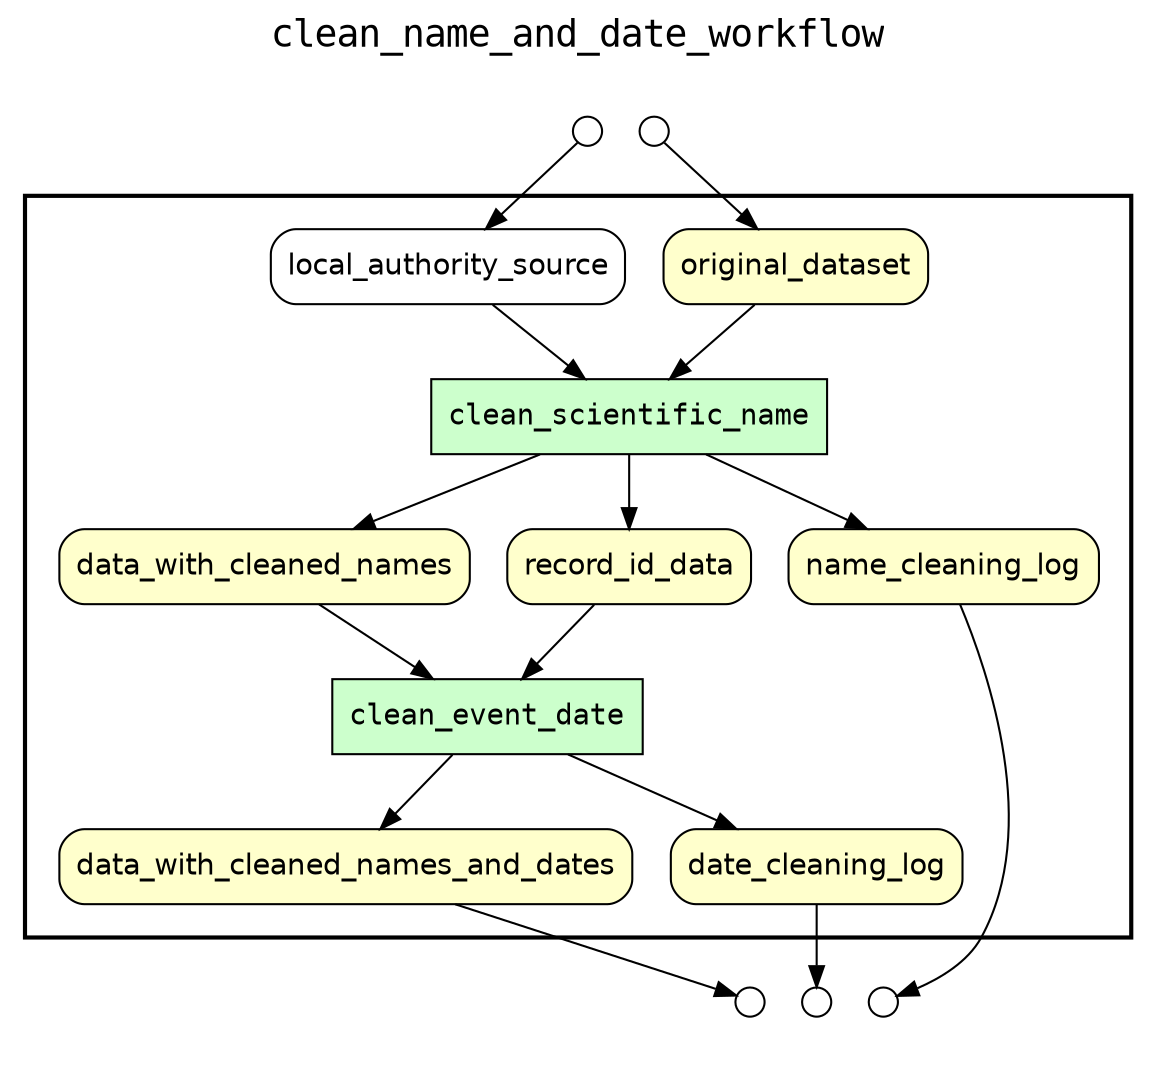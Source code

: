 
digraph yw_data_view {
rankdir=TB
fontname=Courier; fontsize=18; labelloc=t
label="clean_name_and_date_workflow"
subgraph cluster_workflow { label=""; color=black; penwidth=2
subgraph cluster_workflow_inner { label=""; color=white
node[shape=box style="filled" fillcolor="#CCFFCC" peripheries=1 fontname=Courier]
node[shape=box style="filled" fillcolor="#CCFFCC" peripheries=1 fontname=Courier]
clean_scientific_name
clean_event_date
node[shape=box style="rounded,filled" fillcolor="#FFFFCC" peripheries=1 fontname=Helvetica]
original_dataset
data_with_cleaned_names
name_cleaning_log
record_id_data
data_with_cleaned_names_and_dates
date_cleaning_log
node[shape=box style="rounded,filled" fillcolor="#FFFFFF" peripheries=1 fontname=Helvetica]
local_authority_source
}}
subgraph cluster_inflows { label=""; color=white; penwidth=2
subgraph cluster_inflows_inner { label=""; color=white
node[shape=circle fillcolor="#FFFFFF" peripheries=1 width=0.2]
original_dataset_inflow [label=""]
local_authority_source_inflow [label=""]
}}
subgraph cluster_outflows { label=""; color=white; penwidth=2
subgraph cluster_outflows_inner { label=""; color=white
node[shape=circle fillcolor="#FFFFFF" peripheries=1 width=0.2]
date_cleaning_log_outflow [label=""]
data_with_cleaned_names_and_dates_outflow [label=""]
name_cleaning_log_outflow [label=""]
}}
local_authority_source -> clean_scientific_name
original_dataset -> clean_scientific_name
data_with_cleaned_names -> clean_event_date
record_id_data -> clean_event_date
clean_scientific_name -> data_with_cleaned_names
clean_scientific_name -> name_cleaning_log
clean_scientific_name -> record_id_data
clean_event_date -> data_with_cleaned_names_and_dates
clean_event_date -> date_cleaning_log
original_dataset_inflow -> original_dataset
local_authority_source_inflow -> local_authority_source
date_cleaning_log -> date_cleaning_log_outflow
data_with_cleaned_names_and_dates -> data_with_cleaned_names_and_dates_outflow
name_cleaning_log -> name_cleaning_log_outflow
}

